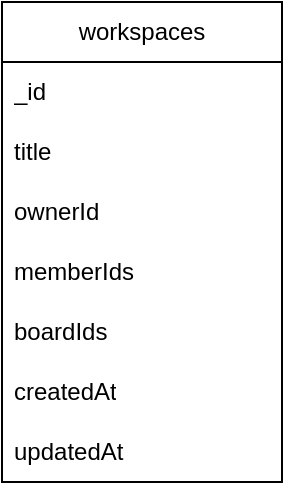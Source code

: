 <mxfile version="24.4.4" type="github">
  <diagram name="Trang-1" id="A5BivmYOYeyE-e6TaqtQ">
    <mxGraphModel dx="1434" dy="746" grid="1" gridSize="10" guides="1" tooltips="1" connect="1" arrows="1" fold="1" page="1" pageScale="1" pageWidth="827" pageHeight="1169" math="0" shadow="0">
      <root>
        <mxCell id="0" />
        <mxCell id="1" parent="0" />
        <mxCell id="wnYoaoPT2xxi5nOUViO6-1" value="workspaces" style="swimlane;fontStyle=0;childLayout=stackLayout;horizontal=1;startSize=30;horizontalStack=0;resizeParent=1;resizeParentMax=0;resizeLast=0;collapsible=1;marginBottom=0;whiteSpace=wrap;html=1;" vertex="1" parent="1">
          <mxGeometry x="340" y="320" width="140" height="240" as="geometry" />
        </mxCell>
        <mxCell id="wnYoaoPT2xxi5nOUViO6-2" value="_id" style="text;strokeColor=none;fillColor=none;align=left;verticalAlign=middle;spacingLeft=4;spacingRight=4;overflow=hidden;points=[[0,0.5],[1,0.5]];portConstraint=eastwest;rotatable=0;whiteSpace=wrap;html=1;" vertex="1" parent="wnYoaoPT2xxi5nOUViO6-1">
          <mxGeometry y="30" width="140" height="30" as="geometry" />
        </mxCell>
        <mxCell id="wnYoaoPT2xxi5nOUViO6-3" value="title" style="text;strokeColor=none;fillColor=none;align=left;verticalAlign=middle;spacingLeft=4;spacingRight=4;overflow=hidden;points=[[0,0.5],[1,0.5]];portConstraint=eastwest;rotatable=0;whiteSpace=wrap;html=1;" vertex="1" parent="wnYoaoPT2xxi5nOUViO6-1">
          <mxGeometry y="60" width="140" height="30" as="geometry" />
        </mxCell>
        <mxCell id="wnYoaoPT2xxi5nOUViO6-4" value="ownerId" style="text;strokeColor=none;fillColor=none;align=left;verticalAlign=middle;spacingLeft=4;spacingRight=4;overflow=hidden;points=[[0,0.5],[1,0.5]];portConstraint=eastwest;rotatable=0;whiteSpace=wrap;html=1;" vertex="1" parent="wnYoaoPT2xxi5nOUViO6-1">
          <mxGeometry y="90" width="140" height="30" as="geometry" />
        </mxCell>
        <mxCell id="wnYoaoPT2xxi5nOUViO6-5" value="memberIds" style="text;strokeColor=none;fillColor=none;align=left;verticalAlign=middle;spacingLeft=4;spacingRight=4;overflow=hidden;points=[[0,0.5],[1,0.5]];portConstraint=eastwest;rotatable=0;whiteSpace=wrap;html=1;" vertex="1" parent="wnYoaoPT2xxi5nOUViO6-1">
          <mxGeometry y="120" width="140" height="30" as="geometry" />
        </mxCell>
        <mxCell id="wnYoaoPT2xxi5nOUViO6-6" value="boardIds" style="text;strokeColor=none;fillColor=none;align=left;verticalAlign=middle;spacingLeft=4;spacingRight=4;overflow=hidden;points=[[0,0.5],[1,0.5]];portConstraint=eastwest;rotatable=0;whiteSpace=wrap;html=1;" vertex="1" parent="wnYoaoPT2xxi5nOUViO6-1">
          <mxGeometry y="150" width="140" height="30" as="geometry" />
        </mxCell>
        <mxCell id="wnYoaoPT2xxi5nOUViO6-7" value="createdAt" style="text;strokeColor=none;fillColor=none;align=left;verticalAlign=middle;spacingLeft=4;spacingRight=4;overflow=hidden;points=[[0,0.5],[1,0.5]];portConstraint=eastwest;rotatable=0;whiteSpace=wrap;html=1;" vertex="1" parent="wnYoaoPT2xxi5nOUViO6-1">
          <mxGeometry y="180" width="140" height="30" as="geometry" />
        </mxCell>
        <mxCell id="wnYoaoPT2xxi5nOUViO6-8" value="updatedAt" style="text;strokeColor=none;fillColor=none;align=left;verticalAlign=middle;spacingLeft=4;spacingRight=4;overflow=hidden;points=[[0,0.5],[1,0.5]];portConstraint=eastwest;rotatable=0;whiteSpace=wrap;html=1;" vertex="1" parent="wnYoaoPT2xxi5nOUViO6-1">
          <mxGeometry y="210" width="140" height="30" as="geometry" />
        </mxCell>
      </root>
    </mxGraphModel>
  </diagram>
</mxfile>
